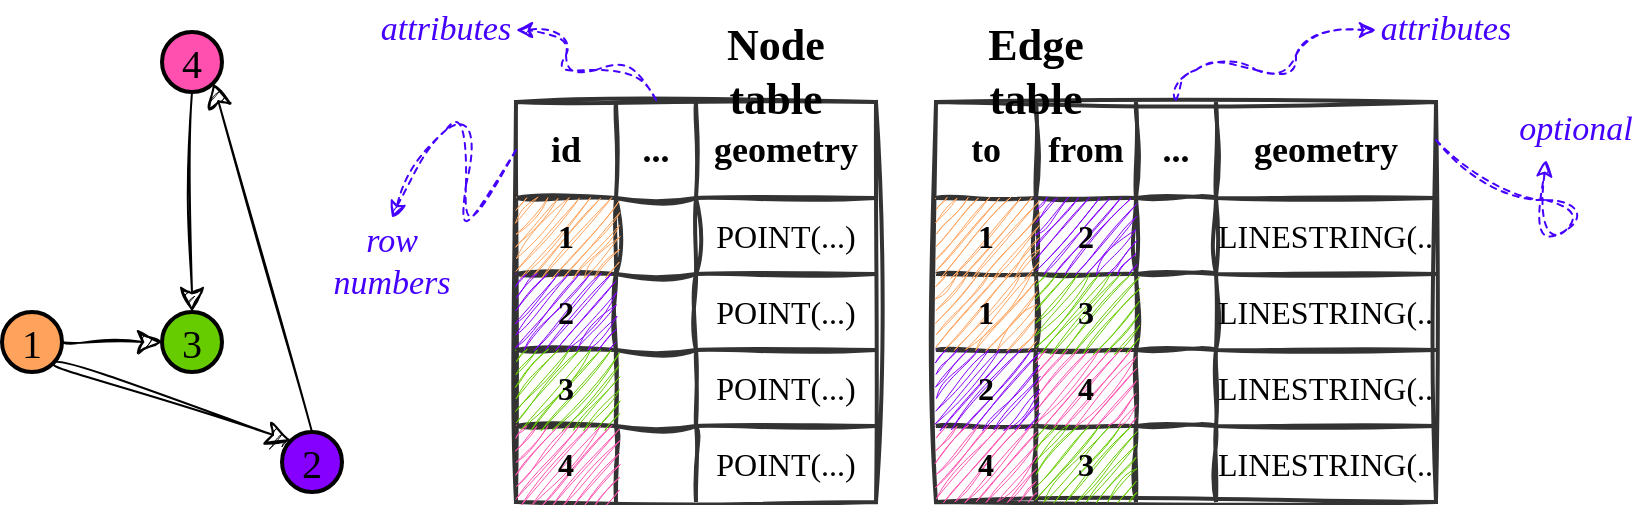 <mxfile version="24.8.3" pages="2">
  <diagram name="white-bg" id="m9KfXCPVGnRiRk0QAELM">
    <mxGraphModel dx="794" dy="500" grid="0" gridSize="10" guides="1" tooltips="1" connect="1" arrows="1" fold="1" page="1" pageScale="1" pageWidth="827" pageHeight="336" math="0" shadow="0">
      <root>
        <mxCell id="0" />
        <mxCell id="1" parent="0" />
        <mxCell id="JgNRl92uMtbdNUEpQfKq-14" value="" style="shape=table;startSize=0;container=1;collapsible=0;childLayout=tableLayout;fontSize=16;sketch=1;curveFitting=1;jiggle=2;swimlaneLine=1;shadow=0;rounded=0;fontFamily=Patrick Hand;fontSource=https%3A%2F%2Ffonts.googleapis.com%2Fcss%3Ffamily%3DPatrick%2BHand;strokeColor=#333333;fillColor=none;strokeWidth=2;" vertex="1" parent="1">
          <mxGeometry x="477" y="78" width="250" height="200" as="geometry" />
        </mxCell>
        <mxCell id="JgNRl92uMtbdNUEpQfKq-15" value="" style="shape=tableRow;horizontal=0;startSize=0;swimlaneHead=0;swimlaneBody=0;strokeColor=inherit;top=0;left=0;bottom=0;right=0;collapsible=0;dropTarget=0;fillColor=none;points=[[0,0.5],[1,0.5]];portConstraint=eastwest;fontSize=16;" vertex="1" parent="JgNRl92uMtbdNUEpQfKq-14">
          <mxGeometry width="250" height="48" as="geometry" />
        </mxCell>
        <mxCell id="JgNRl92uMtbdNUEpQfKq-16" value="to" style="shape=partialRectangle;html=1;whiteSpace=wrap;connectable=0;strokeColor=inherit;overflow=hidden;fillColor=none;top=0;left=0;bottom=0;right=0;pointerEvents=1;fontSize=18;fontFamily=Patrick Hand;fontSource=https%3A%2F%2Ffonts.googleapis.com%2Fcss%3Ffamily%3DPatrick%2BHand;fontStyle=1" vertex="1" parent="JgNRl92uMtbdNUEpQfKq-15">
          <mxGeometry width="50" height="48" as="geometry">
            <mxRectangle width="50" height="48" as="alternateBounds" />
          </mxGeometry>
        </mxCell>
        <mxCell id="JgNRl92uMtbdNUEpQfKq-17" value="from" style="shape=partialRectangle;html=1;whiteSpace=wrap;connectable=0;strokeColor=inherit;overflow=hidden;fillColor=none;top=0;left=0;bottom=0;right=0;pointerEvents=1;fontSize=18;fontFamily=Patrick Hand;fontSource=https%3A%2F%2Ffonts.googleapis.com%2Fcss%3Ffamily%3DPatrick%2BHand;fontStyle=1" vertex="1" parent="JgNRl92uMtbdNUEpQfKq-15">
          <mxGeometry x="50" width="50" height="48" as="geometry">
            <mxRectangle width="50" height="48" as="alternateBounds" />
          </mxGeometry>
        </mxCell>
        <mxCell id="JgNRl92uMtbdNUEpQfKq-64" value="..." style="shape=partialRectangle;html=1;whiteSpace=wrap;connectable=0;strokeColor=inherit;overflow=hidden;fillColor=none;top=0;left=0;bottom=0;right=0;pointerEvents=1;fontSize=18;fontFamily=Patrick Hand;fontSource=https%3A%2F%2Ffonts.googleapis.com%2Fcss%3Ffamily%3DPatrick%2BHand;fontStyle=1" vertex="1" parent="JgNRl92uMtbdNUEpQfKq-15">
          <mxGeometry x="100" width="40" height="48" as="geometry">
            <mxRectangle width="40" height="48" as="alternateBounds" />
          </mxGeometry>
        </mxCell>
        <mxCell id="JgNRl92uMtbdNUEpQfKq-18" value="geometry" style="shape=partialRectangle;html=1;whiteSpace=wrap;connectable=0;strokeColor=inherit;overflow=hidden;fillColor=none;top=0;left=0;bottom=0;right=0;pointerEvents=1;fontSize=18;fontFamily=Patrick Hand;fontSource=https%3A%2F%2Ffonts.googleapis.com%2Fcss%3Ffamily%3DPatrick%2BHand;fontStyle=1" vertex="1" parent="JgNRl92uMtbdNUEpQfKq-15">
          <mxGeometry x="140" width="110" height="48" as="geometry">
            <mxRectangle width="110" height="48" as="alternateBounds" />
          </mxGeometry>
        </mxCell>
        <mxCell id="JgNRl92uMtbdNUEpQfKq-19" value="" style="shape=tableRow;horizontal=0;startSize=0;swimlaneHead=0;swimlaneBody=0;strokeColor=inherit;top=0;left=0;bottom=0;right=0;collapsible=0;dropTarget=0;fillColor=none;points=[[0,0.5],[1,0.5]];portConstraint=eastwest;fontSize=16;" vertex="1" parent="JgNRl92uMtbdNUEpQfKq-14">
          <mxGeometry y="48" width="250" height="38" as="geometry" />
        </mxCell>
        <mxCell id="JgNRl92uMtbdNUEpQfKq-20" value="1" style="shape=partialRectangle;html=1;whiteSpace=wrap;connectable=0;strokeColor=inherit;overflow=hidden;fillColor=#FFA35C;top=0;left=0;bottom=0;right=0;pointerEvents=1;fontSize=16;fontFamily=Patrick Hand;fontSource=https%3A%2F%2Ffonts.googleapis.com%2Fcss%3Ffamily%3DPatrick%2BHand;sketch=1;curveFitting=1;jiggle=2;fontStyle=1" vertex="1" parent="JgNRl92uMtbdNUEpQfKq-19">
          <mxGeometry width="50" height="38" as="geometry">
            <mxRectangle width="50" height="38" as="alternateBounds" />
          </mxGeometry>
        </mxCell>
        <mxCell id="JgNRl92uMtbdNUEpQfKq-21" value="2" style="shape=partialRectangle;html=1;whiteSpace=wrap;connectable=0;strokeColor=inherit;overflow=hidden;fillColor=#8500FF;top=0;left=0;bottom=0;right=0;pointerEvents=1;fontSize=16;fontFamily=Patrick Hand;fontSource=https%3A%2F%2Ffonts.googleapis.com%2Fcss%3Ffamily%3DPatrick%2BHand;sketch=1;curveFitting=1;jiggle=2;fillStyle=hachure;fontStyle=1" vertex="1" parent="JgNRl92uMtbdNUEpQfKq-19">
          <mxGeometry x="50" width="50" height="38" as="geometry">
            <mxRectangle width="50" height="38" as="alternateBounds" />
          </mxGeometry>
        </mxCell>
        <mxCell id="JgNRl92uMtbdNUEpQfKq-65" style="shape=partialRectangle;html=1;whiteSpace=wrap;connectable=0;strokeColor=inherit;overflow=hidden;fillColor=none;top=0;left=0;bottom=0;right=0;pointerEvents=1;fontSize=16;fontFamily=Patrick Hand;fontSource=https%3A%2F%2Ffonts.googleapis.com%2Fcss%3Ffamily%3DPatrick%2BHand;" vertex="1" parent="JgNRl92uMtbdNUEpQfKq-19">
          <mxGeometry x="100" width="40" height="38" as="geometry">
            <mxRectangle width="40" height="38" as="alternateBounds" />
          </mxGeometry>
        </mxCell>
        <mxCell id="JgNRl92uMtbdNUEpQfKq-22" value="LINESTRING(...)" style="shape=partialRectangle;html=1;whiteSpace=wrap;connectable=0;strokeColor=inherit;overflow=hidden;fillColor=none;top=0;left=0;bottom=0;right=0;pointerEvents=1;fontSize=16;fontFamily=Patrick Hand;fontSource=https%3A%2F%2Ffonts.googleapis.com%2Fcss%3Ffamily%3DPatrick%2BHand;" vertex="1" parent="JgNRl92uMtbdNUEpQfKq-19">
          <mxGeometry x="140" width="110" height="38" as="geometry">
            <mxRectangle width="110" height="38" as="alternateBounds" />
          </mxGeometry>
        </mxCell>
        <mxCell id="JgNRl92uMtbdNUEpQfKq-23" value="" style="shape=tableRow;horizontal=0;startSize=0;swimlaneHead=0;swimlaneBody=0;strokeColor=inherit;top=0;left=0;bottom=0;right=0;collapsible=0;dropTarget=0;fillColor=none;points=[[0,0.5],[1,0.5]];portConstraint=eastwest;fontSize=16;" vertex="1" parent="JgNRl92uMtbdNUEpQfKq-14">
          <mxGeometry y="86" width="250" height="38" as="geometry" />
        </mxCell>
        <mxCell id="JgNRl92uMtbdNUEpQfKq-24" value="1" style="shape=partialRectangle;html=1;whiteSpace=wrap;connectable=0;strokeColor=inherit;overflow=hidden;fillColor=#FFA35C;top=0;left=0;bottom=0;right=0;pointerEvents=1;fontSize=16;fontFamily=Patrick Hand;fontSource=https%3A%2F%2Ffonts.googleapis.com%2Fcss%3Ffamily%3DPatrick%2BHand;sketch=1;curveFitting=1;jiggle=2;fontStyle=1" vertex="1" parent="JgNRl92uMtbdNUEpQfKq-23">
          <mxGeometry width="50" height="38" as="geometry">
            <mxRectangle width="50" height="38" as="alternateBounds" />
          </mxGeometry>
        </mxCell>
        <mxCell id="JgNRl92uMtbdNUEpQfKq-25" value="3" style="shape=partialRectangle;html=1;whiteSpace=wrap;connectable=0;strokeColor=inherit;overflow=hidden;fillColor=#66CC00;top=0;left=0;bottom=0;right=0;pointerEvents=1;fontSize=16;fontFamily=Patrick Hand;fontSource=https%3A%2F%2Ffonts.googleapis.com%2Fcss%3Ffamily%3DPatrick%2BHand;sketch=1;curveFitting=1;jiggle=2;fillStyle=hachure;fontStyle=1" vertex="1" parent="JgNRl92uMtbdNUEpQfKq-23">
          <mxGeometry x="50" width="50" height="38" as="geometry">
            <mxRectangle width="50" height="38" as="alternateBounds" />
          </mxGeometry>
        </mxCell>
        <mxCell id="JgNRl92uMtbdNUEpQfKq-66" style="shape=partialRectangle;html=1;whiteSpace=wrap;connectable=0;strokeColor=inherit;overflow=hidden;fillColor=none;top=0;left=0;bottom=0;right=0;pointerEvents=1;fontSize=16;fontFamily=Patrick Hand;fontSource=https%3A%2F%2Ffonts.googleapis.com%2Fcss%3Ffamily%3DPatrick%2BHand;" vertex="1" parent="JgNRl92uMtbdNUEpQfKq-23">
          <mxGeometry x="100" width="40" height="38" as="geometry">
            <mxRectangle width="40" height="38" as="alternateBounds" />
          </mxGeometry>
        </mxCell>
        <mxCell id="JgNRl92uMtbdNUEpQfKq-26" value="LINESTRING(...)" style="shape=partialRectangle;html=1;whiteSpace=wrap;connectable=0;strokeColor=inherit;overflow=hidden;fillColor=none;top=0;left=0;bottom=0;right=0;pointerEvents=1;fontSize=16;fontFamily=Patrick Hand;fontSource=https%3A%2F%2Ffonts.googleapis.com%2Fcss%3Ffamily%3DPatrick%2BHand;" vertex="1" parent="JgNRl92uMtbdNUEpQfKq-23">
          <mxGeometry x="140" width="110" height="38" as="geometry">
            <mxRectangle width="110" height="38" as="alternateBounds" />
          </mxGeometry>
        </mxCell>
        <mxCell id="JgNRl92uMtbdNUEpQfKq-27" style="shape=tableRow;horizontal=0;startSize=0;swimlaneHead=0;swimlaneBody=0;strokeColor=inherit;top=0;left=0;bottom=0;right=0;collapsible=0;dropTarget=0;fillColor=none;points=[[0,0.5],[1,0.5]];portConstraint=eastwest;fontSize=16;" vertex="1" parent="JgNRl92uMtbdNUEpQfKq-14">
          <mxGeometry y="124" width="250" height="38" as="geometry" />
        </mxCell>
        <mxCell id="JgNRl92uMtbdNUEpQfKq-28" value="2" style="shape=partialRectangle;html=1;whiteSpace=wrap;connectable=0;strokeColor=inherit;overflow=hidden;fillColor=#8500FF;top=0;left=0;bottom=0;right=0;pointerEvents=1;fontSize=16;fontFamily=Patrick Hand;fontSource=https%3A%2F%2Ffonts.googleapis.com%2Fcss%3Ffamily%3DPatrick%2BHand;sketch=1;curveFitting=1;jiggle=2;fillStyle=hachure;fontStyle=1" vertex="1" parent="JgNRl92uMtbdNUEpQfKq-27">
          <mxGeometry width="50" height="38" as="geometry">
            <mxRectangle width="50" height="38" as="alternateBounds" />
          </mxGeometry>
        </mxCell>
        <mxCell id="JgNRl92uMtbdNUEpQfKq-29" value="4" style="shape=partialRectangle;html=1;whiteSpace=wrap;connectable=0;strokeColor=inherit;overflow=hidden;fillColor=#FF50AF;top=0;left=0;bottom=0;right=0;pointerEvents=1;fontSize=16;fontFamily=Patrick Hand;fontSource=https%3A%2F%2Ffonts.googleapis.com%2Fcss%3Ffamily%3DPatrick%2BHand;sketch=1;curveFitting=1;jiggle=2;fillStyle=hachure;fontStyle=1" vertex="1" parent="JgNRl92uMtbdNUEpQfKq-27">
          <mxGeometry x="50" width="50" height="38" as="geometry">
            <mxRectangle width="50" height="38" as="alternateBounds" />
          </mxGeometry>
        </mxCell>
        <mxCell id="JgNRl92uMtbdNUEpQfKq-67" style="shape=partialRectangle;html=1;whiteSpace=wrap;connectable=0;strokeColor=inherit;overflow=hidden;fillColor=none;top=0;left=0;bottom=0;right=0;pointerEvents=1;fontSize=16;fontFamily=Patrick Hand;fontSource=https%3A%2F%2Ffonts.googleapis.com%2Fcss%3Ffamily%3DPatrick%2BHand;" vertex="1" parent="JgNRl92uMtbdNUEpQfKq-27">
          <mxGeometry x="100" width="40" height="38" as="geometry">
            <mxRectangle width="40" height="38" as="alternateBounds" />
          </mxGeometry>
        </mxCell>
        <mxCell id="JgNRl92uMtbdNUEpQfKq-30" value="LINESTRING(...)" style="shape=partialRectangle;html=1;whiteSpace=wrap;connectable=0;strokeColor=inherit;overflow=hidden;fillColor=none;top=0;left=0;bottom=0;right=0;pointerEvents=1;fontSize=16;fontFamily=Patrick Hand;fontSource=https%3A%2F%2Ffonts.googleapis.com%2Fcss%3Ffamily%3DPatrick%2BHand;" vertex="1" parent="JgNRl92uMtbdNUEpQfKq-27">
          <mxGeometry x="140" width="110" height="38" as="geometry">
            <mxRectangle width="110" height="38" as="alternateBounds" />
          </mxGeometry>
        </mxCell>
        <mxCell id="JgNRl92uMtbdNUEpQfKq-51" style="shape=tableRow;horizontal=0;startSize=0;swimlaneHead=0;swimlaneBody=0;strokeColor=inherit;top=0;left=0;bottom=0;right=0;collapsible=0;dropTarget=0;fillColor=none;points=[[0,0.5],[1,0.5]];portConstraint=eastwest;fontSize=16;" vertex="1" parent="JgNRl92uMtbdNUEpQfKq-14">
          <mxGeometry y="162" width="250" height="38" as="geometry" />
        </mxCell>
        <mxCell id="JgNRl92uMtbdNUEpQfKq-52" value="4" style="shape=partialRectangle;html=1;whiteSpace=wrap;connectable=0;strokeColor=inherit;overflow=hidden;fillColor=#FF50AF;top=0;left=0;bottom=0;right=0;pointerEvents=1;fontSize=16;fontFamily=Patrick Hand;fontSource=https%3A%2F%2Ffonts.googleapis.com%2Fcss%3Ffamily%3DPatrick%2BHand;sketch=1;curveFitting=1;jiggle=2;fillStyle=hachure;fontStyle=1" vertex="1" parent="JgNRl92uMtbdNUEpQfKq-51">
          <mxGeometry width="50" height="38" as="geometry">
            <mxRectangle width="50" height="38" as="alternateBounds" />
          </mxGeometry>
        </mxCell>
        <mxCell id="JgNRl92uMtbdNUEpQfKq-53" value="3" style="shape=partialRectangle;html=1;whiteSpace=wrap;connectable=0;strokeColor=inherit;overflow=hidden;fillColor=#66CC00;top=0;left=0;bottom=0;right=0;pointerEvents=1;fontSize=16;fontFamily=Patrick Hand;fontSource=https%3A%2F%2Ffonts.googleapis.com%2Fcss%3Ffamily%3DPatrick%2BHand;sketch=1;curveFitting=1;jiggle=2;fillStyle=hachure;fontStyle=1" vertex="1" parent="JgNRl92uMtbdNUEpQfKq-51">
          <mxGeometry x="50" width="50" height="38" as="geometry">
            <mxRectangle width="50" height="38" as="alternateBounds" />
          </mxGeometry>
        </mxCell>
        <mxCell id="JgNRl92uMtbdNUEpQfKq-68" style="shape=partialRectangle;html=1;whiteSpace=wrap;connectable=0;strokeColor=inherit;overflow=hidden;fillColor=none;top=0;left=0;bottom=0;right=0;pointerEvents=1;fontSize=16;fontFamily=Patrick Hand;fontSource=https%3A%2F%2Ffonts.googleapis.com%2Fcss%3Ffamily%3DPatrick%2BHand;" vertex="1" parent="JgNRl92uMtbdNUEpQfKq-51">
          <mxGeometry x="100" width="40" height="38" as="geometry">
            <mxRectangle width="40" height="38" as="alternateBounds" />
          </mxGeometry>
        </mxCell>
        <mxCell id="JgNRl92uMtbdNUEpQfKq-54" value="&lt;div&gt;&lt;span style=&quot;background-color: initial;&quot;&gt;LINESTRING(...)&lt;/span&gt;&lt;/div&gt;" style="shape=partialRectangle;html=1;whiteSpace=wrap;connectable=0;strokeColor=inherit;overflow=hidden;fillColor=none;top=0;left=0;bottom=0;right=0;pointerEvents=1;fontSize=16;fontFamily=Patrick Hand;fontSource=https%3A%2F%2Ffonts.googleapis.com%2Fcss%3Ffamily%3DPatrick%2BHand;" vertex="1" parent="JgNRl92uMtbdNUEpQfKq-51">
          <mxGeometry x="140" width="110" height="38" as="geometry">
            <mxRectangle width="110" height="38" as="alternateBounds" />
          </mxGeometry>
        </mxCell>
        <mxCell id="JgNRl92uMtbdNUEpQfKq-31" value="" style="shape=table;startSize=0;container=1;collapsible=0;childLayout=tableLayout;fontSize=16;sketch=1;curveFitting=1;jiggle=2;swimlaneLine=1;shadow=0;rounded=0;fontFamily=Patrick Hand;fontSource=https%3A%2F%2Ffonts.googleapis.com%2Fcss%3Ffamily%3DPatrick%2BHand;strokeColor=#333333;fillColor=none;strokeWidth=2;" vertex="1" parent="1">
          <mxGeometry x="267" y="78" width="180" height="200" as="geometry" />
        </mxCell>
        <mxCell id="JgNRl92uMtbdNUEpQfKq-32" value="" style="shape=tableRow;horizontal=0;startSize=0;swimlaneHead=0;swimlaneBody=0;strokeColor=inherit;top=0;left=0;bottom=0;right=0;collapsible=0;dropTarget=0;fillColor=none;points=[[0,0.5],[1,0.5]];portConstraint=eastwest;fontSize=16;" vertex="1" parent="JgNRl92uMtbdNUEpQfKq-31">
          <mxGeometry width="180" height="48" as="geometry" />
        </mxCell>
        <mxCell id="JgNRl92uMtbdNUEpQfKq-34" value="id" style="shape=partialRectangle;html=1;whiteSpace=wrap;connectable=0;strokeColor=inherit;overflow=hidden;fillColor=none;top=0;left=0;bottom=0;right=0;pointerEvents=1;fontSize=18;fontFamily=Patrick Hand;fontSource=https%3A%2F%2Ffonts.googleapis.com%2Fcss%3Ffamily%3DPatrick%2BHand;fontStyle=1" vertex="1" parent="JgNRl92uMtbdNUEpQfKq-32">
          <mxGeometry width="50" height="48" as="geometry">
            <mxRectangle width="50" height="48" as="alternateBounds" />
          </mxGeometry>
        </mxCell>
        <mxCell id="JgNRl92uMtbdNUEpQfKq-69" value="..." style="shape=partialRectangle;html=1;whiteSpace=wrap;connectable=0;strokeColor=inherit;overflow=hidden;fillColor=none;top=0;left=0;bottom=0;right=0;pointerEvents=1;fontSize=18;fontFamily=Patrick Hand;fontSource=https%3A%2F%2Ffonts.googleapis.com%2Fcss%3Ffamily%3DPatrick%2BHand;fontStyle=1" vertex="1" parent="JgNRl92uMtbdNUEpQfKq-32">
          <mxGeometry x="50" width="40" height="48" as="geometry">
            <mxRectangle width="40" height="48" as="alternateBounds" />
          </mxGeometry>
        </mxCell>
        <mxCell id="JgNRl92uMtbdNUEpQfKq-35" value="geometry" style="shape=partialRectangle;html=1;whiteSpace=wrap;connectable=0;strokeColor=inherit;overflow=hidden;fillColor=none;top=0;left=0;bottom=0;right=0;pointerEvents=1;fontSize=18;fontFamily=Patrick Hand;fontSource=https%3A%2F%2Ffonts.googleapis.com%2Fcss%3Ffamily%3DPatrick%2BHand;fontStyle=1" vertex="1" parent="JgNRl92uMtbdNUEpQfKq-32">
          <mxGeometry x="90" width="90" height="48" as="geometry">
            <mxRectangle width="90" height="48" as="alternateBounds" />
          </mxGeometry>
        </mxCell>
        <mxCell id="JgNRl92uMtbdNUEpQfKq-36" value="" style="shape=tableRow;horizontal=0;startSize=0;swimlaneHead=0;swimlaneBody=0;strokeColor=inherit;top=0;left=0;bottom=0;right=0;collapsible=0;dropTarget=0;fillColor=none;points=[[0,0.5],[1,0.5]];portConstraint=eastwest;fontSize=16;" vertex="1" parent="JgNRl92uMtbdNUEpQfKq-31">
          <mxGeometry y="48" width="180" height="38" as="geometry" />
        </mxCell>
        <mxCell id="JgNRl92uMtbdNUEpQfKq-38" value="1" style="shape=partialRectangle;html=1;whiteSpace=wrap;connectable=0;strokeColor=inherit;overflow=hidden;fillColor=#FFA35C;top=0;left=0;bottom=0;right=0;pointerEvents=1;fontSize=16;fontFamily=Patrick Hand;fontSource=https%3A%2F%2Ffonts.googleapis.com%2Fcss%3Ffamily%3DPatrick%2BHand;fillStyle=hachure;sketch=1;curveFitting=1;jiggle=2;fontStyle=1" vertex="1" parent="JgNRl92uMtbdNUEpQfKq-36">
          <mxGeometry width="50" height="38" as="geometry">
            <mxRectangle width="50" height="38" as="alternateBounds" />
          </mxGeometry>
        </mxCell>
        <mxCell id="JgNRl92uMtbdNUEpQfKq-70" style="shape=partialRectangle;html=1;whiteSpace=wrap;connectable=0;strokeColor=inherit;overflow=hidden;fillColor=none;top=0;left=0;bottom=0;right=0;pointerEvents=1;fontSize=16;fontFamily=Patrick Hand;fontSource=https%3A%2F%2Ffonts.googleapis.com%2Fcss%3Ffamily%3DPatrick%2BHand;" vertex="1" parent="JgNRl92uMtbdNUEpQfKq-36">
          <mxGeometry x="50" width="40" height="38" as="geometry">
            <mxRectangle width="40" height="38" as="alternateBounds" />
          </mxGeometry>
        </mxCell>
        <mxCell id="JgNRl92uMtbdNUEpQfKq-39" value="POINT(...)" style="shape=partialRectangle;html=1;whiteSpace=wrap;connectable=0;strokeColor=inherit;overflow=hidden;fillColor=none;top=0;left=0;bottom=0;right=0;pointerEvents=1;fontSize=16;fontFamily=Patrick Hand;fontSource=https%3A%2F%2Ffonts.googleapis.com%2Fcss%3Ffamily%3DPatrick%2BHand;" vertex="1" parent="JgNRl92uMtbdNUEpQfKq-36">
          <mxGeometry x="90" width="90" height="38" as="geometry">
            <mxRectangle width="90" height="38" as="alternateBounds" />
          </mxGeometry>
        </mxCell>
        <mxCell id="JgNRl92uMtbdNUEpQfKq-40" value="" style="shape=tableRow;horizontal=0;startSize=0;swimlaneHead=0;swimlaneBody=0;strokeColor=inherit;top=0;left=0;bottom=0;right=0;collapsible=0;dropTarget=0;fillColor=none;points=[[0,0.5],[1,0.5]];portConstraint=eastwest;fontSize=16;" vertex="1" parent="JgNRl92uMtbdNUEpQfKq-31">
          <mxGeometry y="86" width="180" height="38" as="geometry" />
        </mxCell>
        <mxCell id="JgNRl92uMtbdNUEpQfKq-42" value="2" style="shape=partialRectangle;html=1;whiteSpace=wrap;connectable=0;strokeColor=inherit;overflow=hidden;fillColor=#8500FF;top=0;left=0;bottom=0;right=0;pointerEvents=1;fontSize=16;fontFamily=Patrick Hand;fontSource=https%3A%2F%2Ffonts.googleapis.com%2Fcss%3Ffamily%3DPatrick%2BHand;sketch=1;curveFitting=1;jiggle=2;fillStyle=hachure;fontStyle=1" vertex="1" parent="JgNRl92uMtbdNUEpQfKq-40">
          <mxGeometry width="50" height="38" as="geometry">
            <mxRectangle width="50" height="38" as="alternateBounds" />
          </mxGeometry>
        </mxCell>
        <mxCell id="JgNRl92uMtbdNUEpQfKq-71" style="shape=partialRectangle;html=1;whiteSpace=wrap;connectable=0;strokeColor=inherit;overflow=hidden;fillColor=none;top=0;left=0;bottom=0;right=0;pointerEvents=1;fontSize=16;fontFamily=Patrick Hand;fontSource=https%3A%2F%2Ffonts.googleapis.com%2Fcss%3Ffamily%3DPatrick%2BHand;" vertex="1" parent="JgNRl92uMtbdNUEpQfKq-40">
          <mxGeometry x="50" width="40" height="38" as="geometry">
            <mxRectangle width="40" height="38" as="alternateBounds" />
          </mxGeometry>
        </mxCell>
        <mxCell id="JgNRl92uMtbdNUEpQfKq-43" value="POINT(...)" style="shape=partialRectangle;html=1;whiteSpace=wrap;connectable=0;strokeColor=inherit;overflow=hidden;fillColor=none;top=0;left=0;bottom=0;right=0;pointerEvents=1;fontSize=16;fontFamily=Patrick Hand;fontSource=https%3A%2F%2Ffonts.googleapis.com%2Fcss%3Ffamily%3DPatrick%2BHand;" vertex="1" parent="JgNRl92uMtbdNUEpQfKq-40">
          <mxGeometry x="90" width="90" height="38" as="geometry">
            <mxRectangle width="90" height="38" as="alternateBounds" />
          </mxGeometry>
        </mxCell>
        <mxCell id="JgNRl92uMtbdNUEpQfKq-44" style="shape=tableRow;horizontal=0;startSize=0;swimlaneHead=0;swimlaneBody=0;strokeColor=inherit;top=0;left=0;bottom=0;right=0;collapsible=0;dropTarget=0;fillColor=none;points=[[0,0.5],[1,0.5]];portConstraint=eastwest;fontSize=16;" vertex="1" parent="JgNRl92uMtbdNUEpQfKq-31">
          <mxGeometry y="124" width="180" height="38" as="geometry" />
        </mxCell>
        <mxCell id="JgNRl92uMtbdNUEpQfKq-46" value="3" style="shape=partialRectangle;html=1;whiteSpace=wrap;connectable=0;strokeColor=inherit;overflow=hidden;fillColor=#66CC00;top=0;left=0;bottom=0;right=0;pointerEvents=1;fontSize=16;fontFamily=Patrick Hand;fontSource=https%3A%2F%2Ffonts.googleapis.com%2Fcss%3Ffamily%3DPatrick%2BHand;sketch=1;curveFitting=1;jiggle=2;fillStyle=hachure;fontStyle=1" vertex="1" parent="JgNRl92uMtbdNUEpQfKq-44">
          <mxGeometry width="50" height="38" as="geometry">
            <mxRectangle width="50" height="38" as="alternateBounds" />
          </mxGeometry>
        </mxCell>
        <mxCell id="JgNRl92uMtbdNUEpQfKq-72" style="shape=partialRectangle;html=1;whiteSpace=wrap;connectable=0;strokeColor=inherit;overflow=hidden;fillColor=none;top=0;left=0;bottom=0;right=0;pointerEvents=1;fontSize=16;fontFamily=Patrick Hand;fontSource=https%3A%2F%2Ffonts.googleapis.com%2Fcss%3Ffamily%3DPatrick%2BHand;" vertex="1" parent="JgNRl92uMtbdNUEpQfKq-44">
          <mxGeometry x="50" width="40" height="38" as="geometry">
            <mxRectangle width="40" height="38" as="alternateBounds" />
          </mxGeometry>
        </mxCell>
        <mxCell id="JgNRl92uMtbdNUEpQfKq-47" value="POINT&lt;span style=&quot;background-color: initial;&quot;&gt;(...)&lt;/span&gt;" style="shape=partialRectangle;html=1;whiteSpace=wrap;connectable=0;strokeColor=inherit;overflow=hidden;fillColor=none;top=0;left=0;bottom=0;right=0;pointerEvents=1;fontSize=16;fontFamily=Patrick Hand;fontSource=https%3A%2F%2Ffonts.googleapis.com%2Fcss%3Ffamily%3DPatrick%2BHand;" vertex="1" parent="JgNRl92uMtbdNUEpQfKq-44">
          <mxGeometry x="90" width="90" height="38" as="geometry">
            <mxRectangle width="90" height="38" as="alternateBounds" />
          </mxGeometry>
        </mxCell>
        <mxCell id="JgNRl92uMtbdNUEpQfKq-48" style="shape=tableRow;horizontal=0;startSize=0;swimlaneHead=0;swimlaneBody=0;strokeColor=inherit;top=0;left=0;bottom=0;right=0;collapsible=0;dropTarget=0;fillColor=none;points=[[0,0.5],[1,0.5]];portConstraint=eastwest;fontSize=16;" vertex="1" parent="JgNRl92uMtbdNUEpQfKq-31">
          <mxGeometry y="162" width="180" height="38" as="geometry" />
        </mxCell>
        <mxCell id="JgNRl92uMtbdNUEpQfKq-49" value="4" style="shape=partialRectangle;html=1;whiteSpace=wrap;connectable=0;strokeColor=inherit;overflow=hidden;fillColor=#FF50AF;top=0;left=0;bottom=0;right=0;pointerEvents=1;fontSize=16;fontFamily=Patrick Hand;fontSource=https%3A%2F%2Ffonts.googleapis.com%2Fcss%3Ffamily%3DPatrick%2BHand;sketch=1;curveFitting=1;jiggle=2;fillStyle=hachure;fontStyle=1" vertex="1" parent="JgNRl92uMtbdNUEpQfKq-48">
          <mxGeometry width="50" height="38" as="geometry">
            <mxRectangle width="50" height="38" as="alternateBounds" />
          </mxGeometry>
        </mxCell>
        <mxCell id="JgNRl92uMtbdNUEpQfKq-73" style="shape=partialRectangle;html=1;whiteSpace=wrap;connectable=0;strokeColor=inherit;overflow=hidden;fillColor=none;top=0;left=0;bottom=0;right=0;pointerEvents=1;fontSize=16;fontFamily=Patrick Hand;fontSource=https%3A%2F%2Ffonts.googleapis.com%2Fcss%3Ffamily%3DPatrick%2BHand;" vertex="1" parent="JgNRl92uMtbdNUEpQfKq-48">
          <mxGeometry x="50" width="40" height="38" as="geometry">
            <mxRectangle width="40" height="38" as="alternateBounds" />
          </mxGeometry>
        </mxCell>
        <mxCell id="JgNRl92uMtbdNUEpQfKq-50" value="POINT(...)" style="shape=partialRectangle;html=1;whiteSpace=wrap;connectable=0;strokeColor=inherit;overflow=hidden;fillColor=none;top=0;left=0;bottom=0;right=0;pointerEvents=1;fontSize=16;fontFamily=Patrick Hand;fontSource=https%3A%2F%2Ffonts.googleapis.com%2Fcss%3Ffamily%3DPatrick%2BHand;" vertex="1" parent="JgNRl92uMtbdNUEpQfKq-48">
          <mxGeometry x="90" width="90" height="38" as="geometry">
            <mxRectangle width="90" height="38" as="alternateBounds" />
          </mxGeometry>
        </mxCell>
        <mxCell id="JgNRl92uMtbdNUEpQfKq-55" value="1" style="strokeWidth=2;html=1;shape=mxgraph.flowchart.start_2;whiteSpace=wrap;perimeterSpacing=0;fontFamily=Patrick Hand;fontSource=https%3A%2F%2Ffonts.googleapis.com%2Fcss%3Ffamily%3DPatrick%2BHand;fontSize=20;fillColor=#FFA35C;" vertex="1" parent="1">
          <mxGeometry x="10" y="183" width="30" height="30" as="geometry" />
        </mxCell>
        <mxCell id="JgNRl92uMtbdNUEpQfKq-56" value="2" style="strokeWidth=2;html=1;shape=mxgraph.flowchart.start_2;whiteSpace=wrap;perimeterSpacing=0;fontFamily=Patrick Hand;fontSource=https%3A%2F%2Ffonts.googleapis.com%2Fcss%3Ffamily%3DPatrick%2BHand;fontSize=20;fillColor=#8500ff;" vertex="1" parent="1">
          <mxGeometry x="150" y="243" width="30" height="30" as="geometry" />
        </mxCell>
        <mxCell id="JgNRl92uMtbdNUEpQfKq-57" value="4" style="strokeWidth=2;html=1;shape=mxgraph.flowchart.start_2;whiteSpace=wrap;perimeterSpacing=0;fontFamily=Patrick Hand;fontSource=https%3A%2F%2Ffonts.googleapis.com%2Fcss%3Ffamily%3DPatrick%2BHand;fontSize=20;fillColor=#FF50AF;fillStyle=auto;" vertex="1" parent="1">
          <mxGeometry x="90" y="43" width="30" height="30" as="geometry" />
        </mxCell>
        <mxCell id="JgNRl92uMtbdNUEpQfKq-58" value="3" style="strokeWidth=2;html=1;shape=mxgraph.flowchart.start_2;whiteSpace=wrap;perimeterSpacing=0;fontFamily=Patrick Hand;fontSource=https%3A%2F%2Ffonts.googleapis.com%2Fcss%3Ffamily%3DPatrick%2BHand;fontSize=20;fillColor=#66CC00;" vertex="1" parent="1">
          <mxGeometry x="90" y="183" width="30" height="30" as="geometry" />
        </mxCell>
        <mxCell id="JgNRl92uMtbdNUEpQfKq-59" style="rounded=0;orthogonalLoop=1;jettySize=auto;html=1;exitX=0.855;exitY=0.855;exitDx=0;exitDy=0;exitPerimeter=0;entryX=0.145;entryY=0.145;entryDx=0;entryDy=0;entryPerimeter=0;endArrow=classic;endFill=1;sketch=1;curveFitting=1;jiggle=2;jumpStyle=none;curved=1;endSize=10;targetPerimeterSpacing=0;" edge="1" parent="1" source="JgNRl92uMtbdNUEpQfKq-55" target="JgNRl92uMtbdNUEpQfKq-56">
          <mxGeometry relative="1" as="geometry" />
        </mxCell>
        <mxCell id="JgNRl92uMtbdNUEpQfKq-60" style="rounded=0;orthogonalLoop=1;jettySize=auto;html=1;exitX=1;exitY=0.5;exitDx=0;exitDy=0;exitPerimeter=0;entryX=0;entryY=0.5;entryDx=0;entryDy=0;entryPerimeter=0;endArrow=classic;endFill=1;sketch=1;curveFitting=1;jiggle=2;curved=0;endSize=10;" edge="1" parent="1" source="JgNRl92uMtbdNUEpQfKq-55" target="JgNRl92uMtbdNUEpQfKq-58">
          <mxGeometry relative="1" as="geometry" />
        </mxCell>
        <mxCell id="JgNRl92uMtbdNUEpQfKq-61" style="rounded=0;orthogonalLoop=1;jettySize=auto;html=1;entryX=0.855;entryY=0.855;entryDx=0;entryDy=0;entryPerimeter=0;endArrow=classic;endFill=1;sketch=1;curveFitting=1;jiggle=2;endSize=10;exitX=0.5;exitY=0;exitDx=0;exitDy=0;exitPerimeter=0;" edge="1" parent="1" source="JgNRl92uMtbdNUEpQfKq-56" target="JgNRl92uMtbdNUEpQfKq-57">
          <mxGeometry relative="1" as="geometry">
            <mxPoint x="170" y="230" as="sourcePoint" />
          </mxGeometry>
        </mxCell>
        <mxCell id="JgNRl92uMtbdNUEpQfKq-62" style="rounded=0;orthogonalLoop=1;jettySize=auto;html=1;exitX=0.5;exitY=0;exitDx=0;exitDy=0;exitPerimeter=0;entryX=0.5;entryY=1;entryDx=0;entryDy=0;entryPerimeter=0;endArrow=none;endFill=0;sketch=1;curveFitting=1;jiggle=2;startArrow=classic;startFill=1;startSize=10;" edge="1" parent="1" source="JgNRl92uMtbdNUEpQfKq-58" target="JgNRl92uMtbdNUEpQfKq-57">
          <mxGeometry relative="1" as="geometry" />
        </mxCell>
        <mxCell id="JgNRl92uMtbdNUEpQfKq-74" value="optional" style="text;html=1;align=center;verticalAlign=middle;whiteSpace=wrap;rounded=0;fontFamily=Patrick Hand;fontSource=https%3A%2F%2Ffonts.googleapis.com%2Fcss%3Ffamily%3DPatrick%2BHand;fontStyle=2;fontColor=#4500FF;strokeColor=none;fontSize=17;" vertex="1" parent="1">
          <mxGeometry x="767" y="77" width="60" height="30" as="geometry" />
        </mxCell>
        <mxCell id="JgNRl92uMtbdNUEpQfKq-75" value="row numbers" style="text;html=1;align=center;verticalAlign=middle;whiteSpace=wrap;rounded=0;fontFamily=Patrick Hand;fontSource=https%3A%2F%2Ffonts.googleapis.com%2Fcss%3Ffamily%3DPatrick%2BHand;fontStyle=2;fontColor=#4500FF;strokeColor=none;fontSize=17;" vertex="1" parent="1">
          <mxGeometry x="170" y="136" width="70" height="44" as="geometry" />
        </mxCell>
        <mxCell id="JgNRl92uMtbdNUEpQfKq-76" value="attributes" style="text;html=1;align=center;verticalAlign=middle;whiteSpace=wrap;rounded=0;fontFamily=Patrick Hand;fontSource=https%3A%2F%2Ffonts.googleapis.com%2Fcss%3Ffamily%3DPatrick%2BHand;fontStyle=2;fontColor=#4500FF;strokeColor=none;fontSize=17;" vertex="1" parent="1">
          <mxGeometry x="197" y="27" width="70" height="30" as="geometry" />
        </mxCell>
        <mxCell id="JgNRl92uMtbdNUEpQfKq-77" value="attributes" style="text;html=1;align=center;verticalAlign=middle;whiteSpace=wrap;rounded=0;fontFamily=Patrick Hand;fontSource=https%3A%2F%2Ffonts.googleapis.com%2Fcss%3Ffamily%3DPatrick%2BHand;fontStyle=2;fontColor=#4500FF;strokeColor=none;fontSize=17;" vertex="1" parent="1">
          <mxGeometry x="697" y="27" width="70" height="30" as="geometry" />
        </mxCell>
        <mxCell id="JgNRl92uMtbdNUEpQfKq-78" value="Node table" style="text;html=1;align=center;verticalAlign=middle;whiteSpace=wrap;rounded=0;fontSize=22;fontStyle=1;fontFamily=Patrick Hand;fontSource=https%3A%2F%2Ffonts.googleapis.com%2Fcss%3Ffamily%3DPatrick%2BHand;" vertex="1" parent="1">
          <mxGeometry x="347" y="48" width="100" height="30" as="geometry" />
        </mxCell>
        <mxCell id="JgNRl92uMtbdNUEpQfKq-79" value="Edge table" style="text;html=1;align=center;verticalAlign=middle;whiteSpace=wrap;rounded=0;fontSize=22;fontStyle=1;fontFamily=Patrick Hand;fontSource=https%3A%2F%2Ffonts.googleapis.com%2Fcss%3Ffamily%3DPatrick%2BHand;" vertex="1" parent="1">
          <mxGeometry x="477" y="48" width="100" height="30" as="geometry" />
        </mxCell>
        <mxCell id="JgNRl92uMtbdNUEpQfKq-80" value="" style="curved=1;endArrow=classic;html=1;rounded=0;entryX=0;entryY=0.5;entryDx=0;entryDy=0;sketch=1;curveFitting=1;jiggle=2;strokeColor=#4500FF;dashed=1;fontColor=#4500FF;" edge="1" parent="1" target="JgNRl92uMtbdNUEpQfKq-77">
          <mxGeometry width="50" height="50" relative="1" as="geometry">
            <mxPoint x="597" y="77" as="sourcePoint" />
            <mxPoint x="657" y="57" as="targetPoint" />
            <Array as="points">
              <mxPoint x="597" y="67" />
              <mxPoint x="617" y="57" />
              <mxPoint x="657" y="67" />
              <mxPoint x="657" y="42" />
            </Array>
          </mxGeometry>
        </mxCell>
        <mxCell id="JgNRl92uMtbdNUEpQfKq-81" value="" style="curved=1;endArrow=classic;html=1;rounded=0;entryX=1;entryY=0.5;entryDx=0;entryDy=0;sketch=1;curveFitting=1;jiggle=2;strokeColor=#4500FF;dashed=1;fontColor=#4500FF;" edge="1" parent="1" target="JgNRl92uMtbdNUEpQfKq-76">
          <mxGeometry width="50" height="50" relative="1" as="geometry">
            <mxPoint x="337" y="77" as="sourcePoint" />
            <mxPoint x="277" y="48" as="targetPoint" />
            <Array as="points">
              <mxPoint x="327" y="57" />
              <mxPoint x="287" y="67" />
              <mxPoint x="297" y="42" />
            </Array>
          </mxGeometry>
        </mxCell>
        <mxCell id="JgNRl92uMtbdNUEpQfKq-82" value="" style="curved=1;endArrow=classic;html=1;rounded=0;sketch=1;curveFitting=1;jiggle=2;strokeColor=#4500FF;dashed=1;exitX=0;exitY=0.5;exitDx=0;exitDy=0;fontColor=#4500FF;entryX=0.5;entryY=0;entryDx=0;entryDy=0;" edge="1" parent="1" source="JgNRl92uMtbdNUEpQfKq-32" target="JgNRl92uMtbdNUEpQfKq-75">
          <mxGeometry width="50" height="50" relative="1" as="geometry">
            <mxPoint x="247" y="182" as="sourcePoint" />
            <mxPoint x="190" y="120" as="targetPoint" />
            <Array as="points">
              <mxPoint x="237" y="162" />
              <mxPoint x="247" y="77" />
              <mxPoint x="217" y="107" />
            </Array>
          </mxGeometry>
        </mxCell>
        <mxCell id="JgNRl92uMtbdNUEpQfKq-83" value="" style="curved=1;endArrow=classic;html=1;rounded=0;sketch=1;curveFitting=1;jiggle=2;strokeColor=#4500FF;dashed=1;entryX=0.25;entryY=1;entryDx=0;entryDy=0;fontColor=#4500FF;" edge="1" parent="1" target="JgNRl92uMtbdNUEpQfKq-74">
          <mxGeometry width="50" height="50" relative="1" as="geometry">
            <mxPoint x="727" y="97" as="sourcePoint" />
            <mxPoint x="757" y="165" as="targetPoint" />
            <Array as="points">
              <mxPoint x="757" y="127" />
              <mxPoint x="807" y="127" />
              <mxPoint x="777" y="157" />
            </Array>
          </mxGeometry>
        </mxCell>
      </root>
    </mxGraphModel>
  </diagram>
  <diagram name="black-bg" id="HGgu3FWoDEMdLxCGjzOU">
    <mxGraphModel dx="794" dy="500" grid="0" gridSize="10" guides="1" tooltips="1" connect="1" arrows="1" fold="1" page="1" pageScale="1" pageWidth="827" pageHeight="336" background="#333333" math="0" shadow="0">
      <root>
        <mxCell id="qylrMCXfZuORD8cwXGqV-0" />
        <mxCell id="qylrMCXfZuORD8cwXGqV-1" parent="qylrMCXfZuORD8cwXGqV-0" />
        <mxCell id="qylrMCXfZuORD8cwXGqV-2" value="" style="shape=table;startSize=0;container=1;collapsible=0;childLayout=tableLayout;fontSize=16;swimlaneLine=1;shadow=0;rounded=0;fontFamily=Patrick Hand;fontSource=https%3A%2F%2Ffonts.googleapis.com%2Fcss%3Ffamily%3DPatrick%2BHand;strokeColor=#E6E6E6;fillColor=none;fontColor=#FFFFFF;sketch=1;curveFitting=1;jiggle=2;strokeWidth=2;" vertex="1" parent="qylrMCXfZuORD8cwXGqV-1">
          <mxGeometry x="477" y="78" width="250" height="199.75" as="geometry" />
        </mxCell>
        <mxCell id="qylrMCXfZuORD8cwXGqV-3" value="" style="shape=tableRow;horizontal=0;startSize=0;swimlaneHead=0;swimlaneBody=0;strokeColor=inherit;top=0;left=0;bottom=0;right=0;collapsible=0;dropTarget=0;fillColor=none;points=[[0,0.5],[1,0.5]];portConstraint=eastwest;fontSize=16;" vertex="1" parent="qylrMCXfZuORD8cwXGqV-2">
          <mxGeometry width="250" height="48" as="geometry" />
        </mxCell>
        <mxCell id="qylrMCXfZuORD8cwXGqV-4" value="to" style="shape=partialRectangle;html=1;whiteSpace=wrap;connectable=0;strokeColor=inherit;overflow=hidden;fillColor=none;top=0;left=0;bottom=0;right=0;pointerEvents=1;fontSize=18;fontFamily=Patrick Hand;fontSource=https%3A%2F%2Ffonts.googleapis.com%2Fcss%3Ffamily%3DPatrick%2BHand;fontStyle=1;fontColor=#FFFFFF;" vertex="1" parent="qylrMCXfZuORD8cwXGqV-3">
          <mxGeometry width="50" height="48" as="geometry">
            <mxRectangle width="50" height="48" as="alternateBounds" />
          </mxGeometry>
        </mxCell>
        <mxCell id="qylrMCXfZuORD8cwXGqV-5" value="from" style="shape=partialRectangle;html=1;whiteSpace=wrap;connectable=0;strokeColor=inherit;overflow=hidden;fillColor=none;top=0;left=0;bottom=0;right=0;pointerEvents=1;fontSize=18;fontFamily=Patrick Hand;fontSource=https%3A%2F%2Ffonts.googleapis.com%2Fcss%3Ffamily%3DPatrick%2BHand;fontStyle=1;fontColor=#FFFFFF;" vertex="1" parent="qylrMCXfZuORD8cwXGqV-3">
          <mxGeometry x="50" width="50" height="48" as="geometry">
            <mxRectangle width="50" height="48" as="alternateBounds" />
          </mxGeometry>
        </mxCell>
        <mxCell id="qylrMCXfZuORD8cwXGqV-6" value="..." style="shape=partialRectangle;html=1;whiteSpace=wrap;connectable=0;strokeColor=inherit;overflow=hidden;fillColor=none;top=0;left=0;bottom=0;right=0;pointerEvents=1;fontSize=18;fontFamily=Patrick Hand;fontSource=https%3A%2F%2Ffonts.googleapis.com%2Fcss%3Ffamily%3DPatrick%2BHand;fontStyle=1;fontColor=#FFFFFF;" vertex="1" parent="qylrMCXfZuORD8cwXGqV-3">
          <mxGeometry x="100" width="40" height="48" as="geometry">
            <mxRectangle width="40" height="48" as="alternateBounds" />
          </mxGeometry>
        </mxCell>
        <mxCell id="qylrMCXfZuORD8cwXGqV-7" value="geometry" style="shape=partialRectangle;html=1;whiteSpace=wrap;connectable=0;strokeColor=inherit;overflow=hidden;fillColor=none;top=0;left=0;bottom=0;right=0;pointerEvents=1;fontSize=18;fontFamily=Patrick Hand;fontSource=https%3A%2F%2Ffonts.googleapis.com%2Fcss%3Ffamily%3DPatrick%2BHand;fontStyle=1;fontColor=#FFFFFF;" vertex="1" parent="qylrMCXfZuORD8cwXGqV-3">
          <mxGeometry x="140" width="110" height="48" as="geometry">
            <mxRectangle width="110" height="48" as="alternateBounds" />
          </mxGeometry>
        </mxCell>
        <mxCell id="qylrMCXfZuORD8cwXGqV-8" value="" style="shape=tableRow;horizontal=0;startSize=0;swimlaneHead=0;swimlaneBody=0;strokeColor=inherit;top=0;left=0;bottom=0;right=0;collapsible=0;dropTarget=0;fillColor=none;points=[[0,0.5],[1,0.5]];portConstraint=eastwest;fontSize=16;" vertex="1" parent="qylrMCXfZuORD8cwXGqV-2">
          <mxGeometry y="48" width="250" height="38" as="geometry" />
        </mxCell>
        <mxCell id="qylrMCXfZuORD8cwXGqV-9" value="1" style="shape=partialRectangle;html=1;whiteSpace=wrap;connectable=0;strokeColor=inherit;overflow=hidden;fillColor=#FFA35C;top=0;left=0;bottom=0;right=0;pointerEvents=1;fontSize=16;fontFamily=Patrick Hand;fontSource=https%3A%2F%2Ffonts.googleapis.com%2Fcss%3Ffamily%3DPatrick%2BHand;sketch=1;curveFitting=1;jiggle=2;fontStyle=1;fontColor=#FFFFFF;" vertex="1" parent="qylrMCXfZuORD8cwXGqV-8">
          <mxGeometry width="50" height="38" as="geometry">
            <mxRectangle width="50" height="38" as="alternateBounds" />
          </mxGeometry>
        </mxCell>
        <mxCell id="qylrMCXfZuORD8cwXGqV-10" value="2" style="shape=partialRectangle;html=1;whiteSpace=wrap;connectable=0;strokeColor=inherit;overflow=hidden;fillColor=#8500FF;top=0;left=0;bottom=0;right=0;pointerEvents=1;fontSize=16;fontFamily=Patrick Hand;fontSource=https%3A%2F%2Ffonts.googleapis.com%2Fcss%3Ffamily%3DPatrick%2BHand;sketch=1;curveFitting=1;jiggle=2;fillStyle=hachure;fontStyle=1;fontColor=#FFFFFF;" vertex="1" parent="qylrMCXfZuORD8cwXGqV-8">
          <mxGeometry x="50" width="50" height="38" as="geometry">
            <mxRectangle width="50" height="38" as="alternateBounds" />
          </mxGeometry>
        </mxCell>
        <mxCell id="qylrMCXfZuORD8cwXGqV-11" style="shape=partialRectangle;html=1;whiteSpace=wrap;connectable=0;strokeColor=inherit;overflow=hidden;fillColor=none;top=0;left=0;bottom=0;right=0;pointerEvents=1;fontSize=16;fontFamily=Patrick Hand;fontSource=https%3A%2F%2Ffonts.googleapis.com%2Fcss%3Ffamily%3DPatrick%2BHand;fontColor=#FFFFFF;" vertex="1" parent="qylrMCXfZuORD8cwXGqV-8">
          <mxGeometry x="100" width="40" height="38" as="geometry">
            <mxRectangle width="40" height="38" as="alternateBounds" />
          </mxGeometry>
        </mxCell>
        <mxCell id="qylrMCXfZuORD8cwXGqV-12" value="LINESTRING(...)" style="shape=partialRectangle;html=1;whiteSpace=wrap;connectable=0;strokeColor=inherit;overflow=hidden;fillColor=none;top=0;left=0;bottom=0;right=0;pointerEvents=1;fontSize=16;fontFamily=Patrick Hand;fontSource=https%3A%2F%2Ffonts.googleapis.com%2Fcss%3Ffamily%3DPatrick%2BHand;fontColor=#FFFFFF;" vertex="1" parent="qylrMCXfZuORD8cwXGqV-8">
          <mxGeometry x="140" width="110" height="38" as="geometry">
            <mxRectangle width="110" height="38" as="alternateBounds" />
          </mxGeometry>
        </mxCell>
        <mxCell id="qylrMCXfZuORD8cwXGqV-13" value="" style="shape=tableRow;horizontal=0;startSize=0;swimlaneHead=0;swimlaneBody=0;strokeColor=inherit;top=0;left=0;bottom=0;right=0;collapsible=0;dropTarget=0;fillColor=none;points=[[0,0.5],[1,0.5]];portConstraint=eastwest;fontSize=16;" vertex="1" parent="qylrMCXfZuORD8cwXGqV-2">
          <mxGeometry y="86" width="250" height="38" as="geometry" />
        </mxCell>
        <mxCell id="qylrMCXfZuORD8cwXGqV-14" value="1" style="shape=partialRectangle;html=1;whiteSpace=wrap;connectable=0;strokeColor=inherit;overflow=hidden;fillColor=#FFA35C;top=0;left=0;bottom=0;right=0;pointerEvents=1;fontSize=16;fontFamily=Patrick Hand;fontSource=https%3A%2F%2Ffonts.googleapis.com%2Fcss%3Ffamily%3DPatrick%2BHand;sketch=1;curveFitting=1;jiggle=2;fontStyle=1;fontColor=#FFFFFF;" vertex="1" parent="qylrMCXfZuORD8cwXGqV-13">
          <mxGeometry width="50" height="38" as="geometry">
            <mxRectangle width="50" height="38" as="alternateBounds" />
          </mxGeometry>
        </mxCell>
        <mxCell id="qylrMCXfZuORD8cwXGqV-15" value="3" style="shape=partialRectangle;html=1;whiteSpace=wrap;connectable=0;strokeColor=inherit;overflow=hidden;fillColor=#66CC00;top=0;left=0;bottom=0;right=0;pointerEvents=1;fontSize=16;fontFamily=Patrick Hand;fontSource=https%3A%2F%2Ffonts.googleapis.com%2Fcss%3Ffamily%3DPatrick%2BHand;sketch=1;curveFitting=1;jiggle=2;fillStyle=hachure;fontStyle=1;fontColor=#FFFFFF;" vertex="1" parent="qylrMCXfZuORD8cwXGqV-13">
          <mxGeometry x="50" width="50" height="38" as="geometry">
            <mxRectangle width="50" height="38" as="alternateBounds" />
          </mxGeometry>
        </mxCell>
        <mxCell id="qylrMCXfZuORD8cwXGqV-16" style="shape=partialRectangle;html=1;whiteSpace=wrap;connectable=0;strokeColor=inherit;overflow=hidden;fillColor=none;top=0;left=0;bottom=0;right=0;pointerEvents=1;fontSize=16;fontFamily=Patrick Hand;fontSource=https%3A%2F%2Ffonts.googleapis.com%2Fcss%3Ffamily%3DPatrick%2BHand;fontColor=#FFFFFF;" vertex="1" parent="qylrMCXfZuORD8cwXGqV-13">
          <mxGeometry x="100" width="40" height="38" as="geometry">
            <mxRectangle width="40" height="38" as="alternateBounds" />
          </mxGeometry>
        </mxCell>
        <mxCell id="qylrMCXfZuORD8cwXGqV-17" value="LINESTRING(...)" style="shape=partialRectangle;html=1;whiteSpace=wrap;connectable=0;strokeColor=inherit;overflow=hidden;fillColor=none;top=0;left=0;bottom=0;right=0;pointerEvents=1;fontSize=16;fontFamily=Patrick Hand;fontSource=https%3A%2F%2Ffonts.googleapis.com%2Fcss%3Ffamily%3DPatrick%2BHand;fontColor=#FFFFFF;" vertex="1" parent="qylrMCXfZuORD8cwXGqV-13">
          <mxGeometry x="140" width="110" height="38" as="geometry">
            <mxRectangle width="110" height="38" as="alternateBounds" />
          </mxGeometry>
        </mxCell>
        <mxCell id="qylrMCXfZuORD8cwXGqV-18" style="shape=tableRow;horizontal=0;startSize=0;swimlaneHead=0;swimlaneBody=0;strokeColor=inherit;top=0;left=0;bottom=0;right=0;collapsible=0;dropTarget=0;fillColor=none;points=[[0,0.5],[1,0.5]];portConstraint=eastwest;fontSize=16;" vertex="1" parent="qylrMCXfZuORD8cwXGqV-2">
          <mxGeometry y="124" width="250" height="38" as="geometry" />
        </mxCell>
        <mxCell id="qylrMCXfZuORD8cwXGqV-19" value="2" style="shape=partialRectangle;html=1;whiteSpace=wrap;connectable=0;strokeColor=inherit;overflow=hidden;fillColor=#8500FF;top=0;left=0;bottom=0;right=0;pointerEvents=1;fontSize=16;fontFamily=Patrick Hand;fontSource=https%3A%2F%2Ffonts.googleapis.com%2Fcss%3Ffamily%3DPatrick%2BHand;sketch=1;curveFitting=1;jiggle=2;fillStyle=hachure;fontStyle=1;fontColor=#FFFFFF;" vertex="1" parent="qylrMCXfZuORD8cwXGqV-18">
          <mxGeometry width="50" height="38" as="geometry">
            <mxRectangle width="50" height="38" as="alternateBounds" />
          </mxGeometry>
        </mxCell>
        <mxCell id="qylrMCXfZuORD8cwXGqV-20" value="4" style="shape=partialRectangle;html=1;whiteSpace=wrap;connectable=0;strokeColor=inherit;overflow=hidden;fillColor=#FF50AF;top=0;left=0;bottom=0;right=0;pointerEvents=1;fontSize=16;fontFamily=Patrick Hand;fontSource=https%3A%2F%2Ffonts.googleapis.com%2Fcss%3Ffamily%3DPatrick%2BHand;sketch=1;curveFitting=1;jiggle=2;fillStyle=hachure;fontStyle=1;fontColor=#FFFFFF;" vertex="1" parent="qylrMCXfZuORD8cwXGqV-18">
          <mxGeometry x="50" width="50" height="38" as="geometry">
            <mxRectangle width="50" height="38" as="alternateBounds" />
          </mxGeometry>
        </mxCell>
        <mxCell id="qylrMCXfZuORD8cwXGqV-21" style="shape=partialRectangle;html=1;whiteSpace=wrap;connectable=0;strokeColor=inherit;overflow=hidden;fillColor=none;top=0;left=0;bottom=0;right=0;pointerEvents=1;fontSize=16;fontFamily=Patrick Hand;fontSource=https%3A%2F%2Ffonts.googleapis.com%2Fcss%3Ffamily%3DPatrick%2BHand;fontColor=#FFFFFF;" vertex="1" parent="qylrMCXfZuORD8cwXGqV-18">
          <mxGeometry x="100" width="40" height="38" as="geometry">
            <mxRectangle width="40" height="38" as="alternateBounds" />
          </mxGeometry>
        </mxCell>
        <mxCell id="qylrMCXfZuORD8cwXGqV-22" value="LINESTRING(...)" style="shape=partialRectangle;html=1;whiteSpace=wrap;connectable=0;strokeColor=inherit;overflow=hidden;fillColor=none;top=0;left=0;bottom=0;right=0;pointerEvents=1;fontSize=16;fontFamily=Patrick Hand;fontSource=https%3A%2F%2Ffonts.googleapis.com%2Fcss%3Ffamily%3DPatrick%2BHand;fontColor=#FFFFFF;" vertex="1" parent="qylrMCXfZuORD8cwXGqV-18">
          <mxGeometry x="140" width="110" height="38" as="geometry">
            <mxRectangle width="110" height="38" as="alternateBounds" />
          </mxGeometry>
        </mxCell>
        <mxCell id="qylrMCXfZuORD8cwXGqV-23" style="shape=tableRow;horizontal=0;startSize=0;swimlaneHead=0;swimlaneBody=0;strokeColor=inherit;top=0;left=0;bottom=0;right=0;collapsible=0;dropTarget=0;fillColor=none;points=[[0,0.5],[1,0.5]];portConstraint=eastwest;fontSize=16;" vertex="1" parent="qylrMCXfZuORD8cwXGqV-2">
          <mxGeometry y="162" width="250" height="38" as="geometry" />
        </mxCell>
        <mxCell id="qylrMCXfZuORD8cwXGqV-24" value="4" style="shape=partialRectangle;html=1;whiteSpace=wrap;connectable=0;strokeColor=inherit;overflow=hidden;fillColor=#FF50AF;top=0;left=0;bottom=0;right=0;pointerEvents=1;fontSize=16;fontFamily=Patrick Hand;fontSource=https%3A%2F%2Ffonts.googleapis.com%2Fcss%3Ffamily%3DPatrick%2BHand;sketch=1;curveFitting=1;jiggle=2;fillStyle=hachure;fontStyle=1;fontColor=#FFFFFF;" vertex="1" parent="qylrMCXfZuORD8cwXGqV-23">
          <mxGeometry width="50" height="38" as="geometry">
            <mxRectangle width="50" height="38" as="alternateBounds" />
          </mxGeometry>
        </mxCell>
        <mxCell id="qylrMCXfZuORD8cwXGqV-25" value="3" style="shape=partialRectangle;html=1;whiteSpace=wrap;connectable=0;strokeColor=inherit;overflow=hidden;fillColor=#66CC00;top=0;left=0;bottom=0;right=0;pointerEvents=1;fontSize=16;fontFamily=Patrick Hand;fontSource=https%3A%2F%2Ffonts.googleapis.com%2Fcss%3Ffamily%3DPatrick%2BHand;sketch=1;curveFitting=1;jiggle=2;fillStyle=hachure;fontStyle=1;fontColor=#FFFFFF;" vertex="1" parent="qylrMCXfZuORD8cwXGqV-23">
          <mxGeometry x="50" width="50" height="38" as="geometry">
            <mxRectangle width="50" height="38" as="alternateBounds" />
          </mxGeometry>
        </mxCell>
        <mxCell id="qylrMCXfZuORD8cwXGqV-26" style="shape=partialRectangle;html=1;whiteSpace=wrap;connectable=0;strokeColor=inherit;overflow=hidden;fillColor=none;top=0;left=0;bottom=0;right=0;pointerEvents=1;fontSize=16;fontFamily=Patrick Hand;fontSource=https%3A%2F%2Ffonts.googleapis.com%2Fcss%3Ffamily%3DPatrick%2BHand;fontColor=#FFFFFF;" vertex="1" parent="qylrMCXfZuORD8cwXGqV-23">
          <mxGeometry x="100" width="40" height="38" as="geometry">
            <mxRectangle width="40" height="38" as="alternateBounds" />
          </mxGeometry>
        </mxCell>
        <mxCell id="qylrMCXfZuORD8cwXGqV-27" value="&lt;div&gt;&lt;span style=&quot;background-color: initial;&quot;&gt;LINESTRING(...)&lt;/span&gt;&lt;/div&gt;" style="shape=partialRectangle;html=1;whiteSpace=wrap;connectable=0;strokeColor=inherit;overflow=hidden;fillColor=none;top=0;left=0;bottom=0;right=0;pointerEvents=1;fontSize=16;fontFamily=Patrick Hand;fontSource=https%3A%2F%2Ffonts.googleapis.com%2Fcss%3Ffamily%3DPatrick%2BHand;fontColor=#FFFFFF;" vertex="1" parent="qylrMCXfZuORD8cwXGqV-23">
          <mxGeometry x="140" width="110" height="38" as="geometry">
            <mxRectangle width="110" height="38" as="alternateBounds" />
          </mxGeometry>
        </mxCell>
        <mxCell id="qylrMCXfZuORD8cwXGqV-28" value="" style="shape=table;startSize=0;container=1;collapsible=0;childLayout=tableLayout;fontSize=16;sketch=1;curveFitting=1;jiggle=2;swimlaneLine=1;shadow=0;rounded=0;fontFamily=Patrick Hand;fontSource=https%3A%2F%2Ffonts.googleapis.com%2Fcss%3Ffamily%3DPatrick%2BHand;strokeColor=#E6E6E6;fillColor=none;fontColor=#FFFFFF;strokeWidth=2;" vertex="1" parent="qylrMCXfZuORD8cwXGqV-1">
          <mxGeometry x="267" y="78" width="180" height="200" as="geometry" />
        </mxCell>
        <mxCell id="qylrMCXfZuORD8cwXGqV-29" value="" style="shape=tableRow;horizontal=0;startSize=0;swimlaneHead=0;swimlaneBody=0;strokeColor=inherit;top=0;left=0;bottom=0;right=0;collapsible=0;dropTarget=0;fillColor=none;points=[[0,0.5],[1,0.5]];portConstraint=eastwest;fontSize=16;" vertex="1" parent="qylrMCXfZuORD8cwXGqV-28">
          <mxGeometry width="180" height="48" as="geometry" />
        </mxCell>
        <mxCell id="qylrMCXfZuORD8cwXGqV-30" value="id" style="shape=partialRectangle;html=1;whiteSpace=wrap;connectable=0;strokeColor=inherit;overflow=hidden;fillColor=none;top=0;left=0;bottom=0;right=0;pointerEvents=1;fontSize=18;fontFamily=Patrick Hand;fontSource=https%3A%2F%2Ffonts.googleapis.com%2Fcss%3Ffamily%3DPatrick%2BHand;fontStyle=1;fontColor=#FFFFFF;" vertex="1" parent="qylrMCXfZuORD8cwXGqV-29">
          <mxGeometry width="50" height="48" as="geometry">
            <mxRectangle width="50" height="48" as="alternateBounds" />
          </mxGeometry>
        </mxCell>
        <mxCell id="qylrMCXfZuORD8cwXGqV-31" value="..." style="shape=partialRectangle;html=1;whiteSpace=wrap;connectable=0;strokeColor=inherit;overflow=hidden;fillColor=none;top=0;left=0;bottom=0;right=0;pointerEvents=1;fontSize=18;fontFamily=Patrick Hand;fontSource=https%3A%2F%2Ffonts.googleapis.com%2Fcss%3Ffamily%3DPatrick%2BHand;fontStyle=1;fontColor=#FFFFFF;" vertex="1" parent="qylrMCXfZuORD8cwXGqV-29">
          <mxGeometry x="50" width="40" height="48" as="geometry">
            <mxRectangle width="40" height="48" as="alternateBounds" />
          </mxGeometry>
        </mxCell>
        <mxCell id="qylrMCXfZuORD8cwXGqV-32" value="geometry" style="shape=partialRectangle;html=1;whiteSpace=wrap;connectable=0;strokeColor=inherit;overflow=hidden;fillColor=none;top=0;left=0;bottom=0;right=0;pointerEvents=1;fontSize=18;fontFamily=Patrick Hand;fontSource=https%3A%2F%2Ffonts.googleapis.com%2Fcss%3Ffamily%3DPatrick%2BHand;fontStyle=1;fontColor=#FFFFFF;" vertex="1" parent="qylrMCXfZuORD8cwXGqV-29">
          <mxGeometry x="90" width="90" height="48" as="geometry">
            <mxRectangle width="90" height="48" as="alternateBounds" />
          </mxGeometry>
        </mxCell>
        <mxCell id="qylrMCXfZuORD8cwXGqV-33" value="" style="shape=tableRow;horizontal=0;startSize=0;swimlaneHead=0;swimlaneBody=0;strokeColor=inherit;top=0;left=0;bottom=0;right=0;collapsible=0;dropTarget=0;fillColor=none;points=[[0,0.5],[1,0.5]];portConstraint=eastwest;fontSize=16;" vertex="1" parent="qylrMCXfZuORD8cwXGqV-28">
          <mxGeometry y="48" width="180" height="38" as="geometry" />
        </mxCell>
        <mxCell id="qylrMCXfZuORD8cwXGqV-34" value="1" style="shape=partialRectangle;html=1;whiteSpace=wrap;connectable=0;strokeColor=inherit;overflow=hidden;fillColor=#FFA35C;top=0;left=0;bottom=0;right=0;pointerEvents=1;fontSize=16;fontFamily=Patrick Hand;fontSource=https%3A%2F%2Ffonts.googleapis.com%2Fcss%3Ffamily%3DPatrick%2BHand;fillStyle=hachure;sketch=1;curveFitting=1;jiggle=2;fontStyle=1;fontColor=#FFFFFF;" vertex="1" parent="qylrMCXfZuORD8cwXGqV-33">
          <mxGeometry width="50" height="38" as="geometry">
            <mxRectangle width="50" height="38" as="alternateBounds" />
          </mxGeometry>
        </mxCell>
        <mxCell id="qylrMCXfZuORD8cwXGqV-35" style="shape=partialRectangle;html=1;whiteSpace=wrap;connectable=0;strokeColor=inherit;overflow=hidden;fillColor=none;top=0;left=0;bottom=0;right=0;pointerEvents=1;fontSize=16;fontFamily=Patrick Hand;fontSource=https%3A%2F%2Ffonts.googleapis.com%2Fcss%3Ffamily%3DPatrick%2BHand;fontColor=#FFFFFF;" vertex="1" parent="qylrMCXfZuORD8cwXGqV-33">
          <mxGeometry x="50" width="40" height="38" as="geometry">
            <mxRectangle width="40" height="38" as="alternateBounds" />
          </mxGeometry>
        </mxCell>
        <mxCell id="qylrMCXfZuORD8cwXGqV-36" value="POINT(...)" style="shape=partialRectangle;html=1;whiteSpace=wrap;connectable=0;strokeColor=inherit;overflow=hidden;fillColor=none;top=0;left=0;bottom=0;right=0;pointerEvents=1;fontSize=16;fontFamily=Patrick Hand;fontSource=https%3A%2F%2Ffonts.googleapis.com%2Fcss%3Ffamily%3DPatrick%2BHand;fontColor=#FFFFFF;" vertex="1" parent="qylrMCXfZuORD8cwXGqV-33">
          <mxGeometry x="90" width="90" height="38" as="geometry">
            <mxRectangle width="90" height="38" as="alternateBounds" />
          </mxGeometry>
        </mxCell>
        <mxCell id="qylrMCXfZuORD8cwXGqV-37" value="" style="shape=tableRow;horizontal=0;startSize=0;swimlaneHead=0;swimlaneBody=0;strokeColor=inherit;top=0;left=0;bottom=0;right=0;collapsible=0;dropTarget=0;fillColor=none;points=[[0,0.5],[1,0.5]];portConstraint=eastwest;fontSize=16;" vertex="1" parent="qylrMCXfZuORD8cwXGqV-28">
          <mxGeometry y="86" width="180" height="38" as="geometry" />
        </mxCell>
        <mxCell id="qylrMCXfZuORD8cwXGqV-38" value="2" style="shape=partialRectangle;html=1;whiteSpace=wrap;connectable=0;strokeColor=inherit;overflow=hidden;fillColor=#8500FF;top=0;left=0;bottom=0;right=0;pointerEvents=1;fontSize=16;fontFamily=Patrick Hand;fontSource=https%3A%2F%2Ffonts.googleapis.com%2Fcss%3Ffamily%3DPatrick%2BHand;sketch=1;curveFitting=1;jiggle=2;fillStyle=hachure;fontStyle=1;fontColor=#FFFFFF;" vertex="1" parent="qylrMCXfZuORD8cwXGqV-37">
          <mxGeometry width="50" height="38" as="geometry">
            <mxRectangle width="50" height="38" as="alternateBounds" />
          </mxGeometry>
        </mxCell>
        <mxCell id="qylrMCXfZuORD8cwXGqV-39" style="shape=partialRectangle;html=1;whiteSpace=wrap;connectable=0;strokeColor=inherit;overflow=hidden;fillColor=none;top=0;left=0;bottom=0;right=0;pointerEvents=1;fontSize=16;fontFamily=Patrick Hand;fontSource=https%3A%2F%2Ffonts.googleapis.com%2Fcss%3Ffamily%3DPatrick%2BHand;fontColor=#FFFFFF;" vertex="1" parent="qylrMCXfZuORD8cwXGqV-37">
          <mxGeometry x="50" width="40" height="38" as="geometry">
            <mxRectangle width="40" height="38" as="alternateBounds" />
          </mxGeometry>
        </mxCell>
        <mxCell id="qylrMCXfZuORD8cwXGqV-40" value="POINT(...)" style="shape=partialRectangle;html=1;whiteSpace=wrap;connectable=0;strokeColor=inherit;overflow=hidden;fillColor=none;top=0;left=0;bottom=0;right=0;pointerEvents=1;fontSize=16;fontFamily=Patrick Hand;fontSource=https%3A%2F%2Ffonts.googleapis.com%2Fcss%3Ffamily%3DPatrick%2BHand;fontColor=#FFFFFF;" vertex="1" parent="qylrMCXfZuORD8cwXGqV-37">
          <mxGeometry x="90" width="90" height="38" as="geometry">
            <mxRectangle width="90" height="38" as="alternateBounds" />
          </mxGeometry>
        </mxCell>
        <mxCell id="qylrMCXfZuORD8cwXGqV-41" style="shape=tableRow;horizontal=0;startSize=0;swimlaneHead=0;swimlaneBody=0;strokeColor=inherit;top=0;left=0;bottom=0;right=0;collapsible=0;dropTarget=0;fillColor=none;points=[[0,0.5],[1,0.5]];portConstraint=eastwest;fontSize=16;" vertex="1" parent="qylrMCXfZuORD8cwXGqV-28">
          <mxGeometry y="124" width="180" height="38" as="geometry" />
        </mxCell>
        <mxCell id="qylrMCXfZuORD8cwXGqV-42" value="3" style="shape=partialRectangle;html=1;whiteSpace=wrap;connectable=0;strokeColor=inherit;overflow=hidden;fillColor=#66CC00;top=0;left=0;bottom=0;right=0;pointerEvents=1;fontSize=16;fontFamily=Patrick Hand;fontSource=https%3A%2F%2Ffonts.googleapis.com%2Fcss%3Ffamily%3DPatrick%2BHand;sketch=1;curveFitting=1;jiggle=2;fillStyle=hachure;fontStyle=1;fontColor=#FFFFFF;" vertex="1" parent="qylrMCXfZuORD8cwXGqV-41">
          <mxGeometry width="50" height="38" as="geometry">
            <mxRectangle width="50" height="38" as="alternateBounds" />
          </mxGeometry>
        </mxCell>
        <mxCell id="qylrMCXfZuORD8cwXGqV-43" style="shape=partialRectangle;html=1;whiteSpace=wrap;connectable=0;strokeColor=inherit;overflow=hidden;fillColor=none;top=0;left=0;bottom=0;right=0;pointerEvents=1;fontSize=16;fontFamily=Patrick Hand;fontSource=https%3A%2F%2Ffonts.googleapis.com%2Fcss%3Ffamily%3DPatrick%2BHand;fontColor=#FFFFFF;" vertex="1" parent="qylrMCXfZuORD8cwXGqV-41">
          <mxGeometry x="50" width="40" height="38" as="geometry">
            <mxRectangle width="40" height="38" as="alternateBounds" />
          </mxGeometry>
        </mxCell>
        <mxCell id="qylrMCXfZuORD8cwXGqV-44" value="POINT&lt;span style=&quot;background-color: initial;&quot;&gt;(...)&lt;/span&gt;" style="shape=partialRectangle;html=1;whiteSpace=wrap;connectable=0;strokeColor=inherit;overflow=hidden;fillColor=none;top=0;left=0;bottom=0;right=0;pointerEvents=1;fontSize=16;fontFamily=Patrick Hand;fontSource=https%3A%2F%2Ffonts.googleapis.com%2Fcss%3Ffamily%3DPatrick%2BHand;fontColor=#FFFFFF;" vertex="1" parent="qylrMCXfZuORD8cwXGqV-41">
          <mxGeometry x="90" width="90" height="38" as="geometry">
            <mxRectangle width="90" height="38" as="alternateBounds" />
          </mxGeometry>
        </mxCell>
        <mxCell id="qylrMCXfZuORD8cwXGqV-45" style="shape=tableRow;horizontal=0;startSize=0;swimlaneHead=0;swimlaneBody=0;strokeColor=inherit;top=0;left=0;bottom=0;right=0;collapsible=0;dropTarget=0;fillColor=none;points=[[0,0.5],[1,0.5]];portConstraint=eastwest;fontSize=16;" vertex="1" parent="qylrMCXfZuORD8cwXGqV-28">
          <mxGeometry y="162" width="180" height="38" as="geometry" />
        </mxCell>
        <mxCell id="qylrMCXfZuORD8cwXGqV-46" value="4" style="shape=partialRectangle;html=1;whiteSpace=wrap;connectable=0;strokeColor=inherit;overflow=hidden;fillColor=#FF50AF;top=0;left=0;bottom=0;right=0;pointerEvents=1;fontSize=16;fontFamily=Patrick Hand;fontSource=https%3A%2F%2Ffonts.googleapis.com%2Fcss%3Ffamily%3DPatrick%2BHand;sketch=1;curveFitting=1;jiggle=2;fillStyle=hachure;fontStyle=1;fontColor=#FFFFFF;" vertex="1" parent="qylrMCXfZuORD8cwXGqV-45">
          <mxGeometry width="50" height="38" as="geometry">
            <mxRectangle width="50" height="38" as="alternateBounds" />
          </mxGeometry>
        </mxCell>
        <mxCell id="qylrMCXfZuORD8cwXGqV-47" style="shape=partialRectangle;html=1;whiteSpace=wrap;connectable=0;strokeColor=inherit;overflow=hidden;fillColor=none;top=0;left=0;bottom=0;right=0;pointerEvents=1;fontSize=16;fontFamily=Patrick Hand;fontSource=https%3A%2F%2Ffonts.googleapis.com%2Fcss%3Ffamily%3DPatrick%2BHand;fontColor=#FFFFFF;" vertex="1" parent="qylrMCXfZuORD8cwXGqV-45">
          <mxGeometry x="50" width="40" height="38" as="geometry">
            <mxRectangle width="40" height="38" as="alternateBounds" />
          </mxGeometry>
        </mxCell>
        <mxCell id="qylrMCXfZuORD8cwXGqV-48" value="POINT(...)" style="shape=partialRectangle;html=1;whiteSpace=wrap;connectable=0;strokeColor=inherit;overflow=hidden;fillColor=none;top=0;left=0;bottom=0;right=0;pointerEvents=1;fontSize=16;fontFamily=Patrick Hand;fontSource=https%3A%2F%2Ffonts.googleapis.com%2Fcss%3Ffamily%3DPatrick%2BHand;fontColor=#FFFFFF;" vertex="1" parent="qylrMCXfZuORD8cwXGqV-45">
          <mxGeometry x="90" width="90" height="38" as="geometry">
            <mxRectangle width="90" height="38" as="alternateBounds" />
          </mxGeometry>
        </mxCell>
        <mxCell id="qylrMCXfZuORD8cwXGqV-49" value="1" style="strokeWidth=2;html=1;shape=mxgraph.flowchart.start_2;whiteSpace=wrap;perimeterSpacing=0;fontFamily=Patrick Hand;fontSource=https%3A%2F%2Ffonts.googleapis.com%2Fcss%3Ffamily%3DPatrick%2BHand;fontSize=20;fillColor=#FFA35C;strokeColor=#FFFFFF;fontColor=#FFFFFF;" vertex="1" parent="qylrMCXfZuORD8cwXGqV-1">
          <mxGeometry x="10" y="183" width="30" height="30" as="geometry" />
        </mxCell>
        <mxCell id="qylrMCXfZuORD8cwXGqV-50" value="2" style="strokeWidth=2;html=1;shape=mxgraph.flowchart.start_2;whiteSpace=wrap;perimeterSpacing=0;fontFamily=Patrick Hand;fontSource=https%3A%2F%2Ffonts.googleapis.com%2Fcss%3Ffamily%3DPatrick%2BHand;fontSize=20;fillColor=#8500ff;strokeColor=#FFFFFF;fontColor=#FFFFFF;" vertex="1" parent="qylrMCXfZuORD8cwXGqV-1">
          <mxGeometry x="150" y="243" width="30" height="30" as="geometry" />
        </mxCell>
        <mxCell id="qylrMCXfZuORD8cwXGqV-51" value="4" style="strokeWidth=2;html=1;shape=mxgraph.flowchart.start_2;whiteSpace=wrap;perimeterSpacing=0;fontFamily=Patrick Hand;fontSource=https%3A%2F%2Ffonts.googleapis.com%2Fcss%3Ffamily%3DPatrick%2BHand;fontSize=20;fillColor=#FF50AF;fillStyle=auto;strokeColor=#FFFFFF;fontColor=#FFFFFF;" vertex="1" parent="qylrMCXfZuORD8cwXGqV-1">
          <mxGeometry x="90" y="43" width="30" height="30" as="geometry" />
        </mxCell>
        <mxCell id="qylrMCXfZuORD8cwXGqV-52" value="3" style="strokeWidth=2;html=1;shape=mxgraph.flowchart.start_2;whiteSpace=wrap;perimeterSpacing=0;fontFamily=Patrick Hand;fontSource=https%3A%2F%2Ffonts.googleapis.com%2Fcss%3Ffamily%3DPatrick%2BHand;fontSize=20;fillColor=#66CC00;strokeColor=#FFFFFF;fontColor=#FFFFFF;" vertex="1" parent="qylrMCXfZuORD8cwXGqV-1">
          <mxGeometry x="90" y="183" width="30" height="30" as="geometry" />
        </mxCell>
        <mxCell id="qylrMCXfZuORD8cwXGqV-53" style="rounded=0;orthogonalLoop=1;jettySize=auto;html=1;exitX=0.855;exitY=0.855;exitDx=0;exitDy=0;exitPerimeter=0;entryX=0.145;entryY=0.145;entryDx=0;entryDy=0;entryPerimeter=0;endArrow=classic;endFill=1;sketch=1;curveFitting=1;jiggle=2;jumpStyle=none;curved=1;endSize=10;targetPerimeterSpacing=0;strokeColor=#FFFFFF;" edge="1" parent="qylrMCXfZuORD8cwXGqV-1" source="qylrMCXfZuORD8cwXGqV-49" target="qylrMCXfZuORD8cwXGqV-50">
          <mxGeometry relative="1" as="geometry" />
        </mxCell>
        <mxCell id="qylrMCXfZuORD8cwXGqV-54" style="rounded=0;orthogonalLoop=1;jettySize=auto;html=1;exitX=1;exitY=0.5;exitDx=0;exitDy=0;exitPerimeter=0;entryX=0;entryY=0.5;entryDx=0;entryDy=0;entryPerimeter=0;endArrow=classic;endFill=1;sketch=1;curveFitting=1;jiggle=2;curved=0;endSize=10;strokeColor=#FFFFFF;" edge="1" parent="qylrMCXfZuORD8cwXGqV-1" source="qylrMCXfZuORD8cwXGqV-49" target="qylrMCXfZuORD8cwXGqV-52">
          <mxGeometry relative="1" as="geometry" />
        </mxCell>
        <mxCell id="qylrMCXfZuORD8cwXGqV-55" style="rounded=0;orthogonalLoop=1;jettySize=auto;html=1;entryX=0.855;entryY=0.855;entryDx=0;entryDy=0;entryPerimeter=0;endArrow=classic;endFill=1;sketch=1;curveFitting=1;jiggle=2;endSize=10;exitX=0.5;exitY=0;exitDx=0;exitDy=0;exitPerimeter=0;strokeColor=#FFFFFF;" edge="1" parent="qylrMCXfZuORD8cwXGqV-1" source="qylrMCXfZuORD8cwXGqV-50" target="qylrMCXfZuORD8cwXGqV-51">
          <mxGeometry relative="1" as="geometry">
            <mxPoint x="170" y="230" as="sourcePoint" />
          </mxGeometry>
        </mxCell>
        <mxCell id="qylrMCXfZuORD8cwXGqV-56" style="rounded=0;orthogonalLoop=1;jettySize=auto;html=1;exitX=0.5;exitY=0;exitDx=0;exitDy=0;exitPerimeter=0;entryX=0.5;entryY=1;entryDx=0;entryDy=0;entryPerimeter=0;endArrow=none;endFill=0;sketch=1;curveFitting=1;jiggle=2;startArrow=classic;startFill=1;startSize=10;strokeColor=#FFFFFF;" edge="1" parent="qylrMCXfZuORD8cwXGqV-1" source="qylrMCXfZuORD8cwXGqV-52" target="qylrMCXfZuORD8cwXGqV-51">
          <mxGeometry relative="1" as="geometry" />
        </mxCell>
        <mxCell id="qylrMCXfZuORD8cwXGqV-57" value="optional" style="text;html=1;align=center;verticalAlign=middle;whiteSpace=wrap;rounded=0;fontFamily=Patrick Hand;fontSource=https%3A%2F%2Ffonts.googleapis.com%2Fcss%3Ffamily%3DPatrick%2BHand;fontStyle=2;fontColor=#4500FF;strokeColor=none;fontSize=17;" vertex="1" parent="qylrMCXfZuORD8cwXGqV-1">
          <mxGeometry x="767" y="77" width="60" height="30" as="geometry" />
        </mxCell>
        <mxCell id="qylrMCXfZuORD8cwXGqV-58" value="row numbers" style="text;html=1;align=center;verticalAlign=middle;whiteSpace=wrap;rounded=0;fontFamily=Patrick Hand;fontSource=https%3A%2F%2Ffonts.googleapis.com%2Fcss%3Ffamily%3DPatrick%2BHand;fontStyle=2;fontColor=#4500FF;strokeColor=none;fontSize=17;" vertex="1" parent="qylrMCXfZuORD8cwXGqV-1">
          <mxGeometry x="170" y="136" width="70" height="44" as="geometry" />
        </mxCell>
        <mxCell id="qylrMCXfZuORD8cwXGqV-59" value="attributes" style="text;html=1;align=center;verticalAlign=middle;whiteSpace=wrap;rounded=0;fontFamily=Patrick Hand;fontSource=https%3A%2F%2Ffonts.googleapis.com%2Fcss%3Ffamily%3DPatrick%2BHand;fontStyle=2;fontColor=#4500FF;strokeColor=none;fontSize=17;" vertex="1" parent="qylrMCXfZuORD8cwXGqV-1">
          <mxGeometry x="197" y="27" width="70" height="30" as="geometry" />
        </mxCell>
        <mxCell id="qylrMCXfZuORD8cwXGqV-60" value="attributes" style="text;html=1;align=center;verticalAlign=middle;whiteSpace=wrap;rounded=0;fontFamily=Patrick Hand;fontSource=https%3A%2F%2Ffonts.googleapis.com%2Fcss%3Ffamily%3DPatrick%2BHand;fontStyle=2;fontColor=#4500FF;strokeColor=none;fontSize=17;" vertex="1" parent="qylrMCXfZuORD8cwXGqV-1">
          <mxGeometry x="697" y="27" width="70" height="30" as="geometry" />
        </mxCell>
        <mxCell id="qylrMCXfZuORD8cwXGqV-61" value="Node table" style="text;html=1;align=center;verticalAlign=middle;whiteSpace=wrap;rounded=0;fontSize=22;fontStyle=1;fontFamily=Patrick Hand;fontSource=https%3A%2F%2Ffonts.googleapis.com%2Fcss%3Ffamily%3DPatrick%2BHand;fontColor=#FFFFFF;" vertex="1" parent="qylrMCXfZuORD8cwXGqV-1">
          <mxGeometry x="347" y="48" width="100" height="30" as="geometry" />
        </mxCell>
        <mxCell id="qylrMCXfZuORD8cwXGqV-62" value="Edge table" style="text;html=1;align=center;verticalAlign=middle;whiteSpace=wrap;rounded=0;fontSize=22;fontStyle=1;fontFamily=Patrick Hand;fontSource=https%3A%2F%2Ffonts.googleapis.com%2Fcss%3Ffamily%3DPatrick%2BHand;fontColor=#FFFFFF;" vertex="1" parent="qylrMCXfZuORD8cwXGqV-1">
          <mxGeometry x="477" y="48" width="100" height="30" as="geometry" />
        </mxCell>
        <mxCell id="qylrMCXfZuORD8cwXGqV-63" value="" style="curved=1;endArrow=classic;html=1;rounded=0;entryX=0;entryY=0.5;entryDx=0;entryDy=0;sketch=1;curveFitting=1;jiggle=2;strokeColor=#4500FF;dashed=1;fontColor=#4500FF;" edge="1" parent="qylrMCXfZuORD8cwXGqV-1" target="qylrMCXfZuORD8cwXGqV-60">
          <mxGeometry width="50" height="50" relative="1" as="geometry">
            <mxPoint x="597" y="77" as="sourcePoint" />
            <mxPoint x="657" y="57" as="targetPoint" />
            <Array as="points">
              <mxPoint x="597" y="67" />
              <mxPoint x="617" y="57" />
              <mxPoint x="657" y="67" />
              <mxPoint x="657" y="42" />
            </Array>
          </mxGeometry>
        </mxCell>
        <mxCell id="qylrMCXfZuORD8cwXGqV-64" value="" style="curved=1;endArrow=classic;html=1;rounded=0;entryX=1;entryY=0.5;entryDx=0;entryDy=0;sketch=1;curveFitting=1;jiggle=2;strokeColor=#4500FF;dashed=1;fontColor=#4500FF;" edge="1" parent="qylrMCXfZuORD8cwXGqV-1" target="qylrMCXfZuORD8cwXGqV-59">
          <mxGeometry width="50" height="50" relative="1" as="geometry">
            <mxPoint x="337" y="77" as="sourcePoint" />
            <mxPoint x="277" y="48" as="targetPoint" />
            <Array as="points">
              <mxPoint x="327" y="57" />
              <mxPoint x="287" y="67" />
              <mxPoint x="297" y="42" />
            </Array>
          </mxGeometry>
        </mxCell>
        <mxCell id="qylrMCXfZuORD8cwXGqV-65" value="" style="curved=1;endArrow=classic;html=1;rounded=0;sketch=1;curveFitting=1;jiggle=2;strokeColor=#4500FF;dashed=1;exitX=0;exitY=0.5;exitDx=0;exitDy=0;fontColor=#4500FF;entryX=0.5;entryY=0;entryDx=0;entryDy=0;" edge="1" parent="qylrMCXfZuORD8cwXGqV-1" source="qylrMCXfZuORD8cwXGqV-29" target="qylrMCXfZuORD8cwXGqV-58">
          <mxGeometry width="50" height="50" relative="1" as="geometry">
            <mxPoint x="247" y="182" as="sourcePoint" />
            <mxPoint x="190" y="120" as="targetPoint" />
            <Array as="points">
              <mxPoint x="237" y="162" />
              <mxPoint x="247" y="77" />
              <mxPoint x="217" y="107" />
            </Array>
          </mxGeometry>
        </mxCell>
        <mxCell id="qylrMCXfZuORD8cwXGqV-66" value="" style="curved=1;endArrow=classic;html=1;rounded=0;sketch=1;curveFitting=1;jiggle=2;strokeColor=#4500FF;dashed=1;entryX=0.25;entryY=1;entryDx=0;entryDy=0;fontColor=#4500FF;" edge="1" parent="qylrMCXfZuORD8cwXGqV-1" target="qylrMCXfZuORD8cwXGqV-57">
          <mxGeometry width="50" height="50" relative="1" as="geometry">
            <mxPoint x="727" y="97" as="sourcePoint" />
            <mxPoint x="757" y="165" as="targetPoint" />
            <Array as="points">
              <mxPoint x="757" y="127" />
              <mxPoint x="807" y="127" />
              <mxPoint x="777" y="157" />
            </Array>
          </mxGeometry>
        </mxCell>
      </root>
    </mxGraphModel>
  </diagram>
</mxfile>
